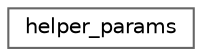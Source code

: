 digraph "Graphical Class Hierarchy"
{
 // LATEX_PDF_SIZE
  bgcolor="transparent";
  edge [fontname=Helvetica,fontsize=10,labelfontname=Helvetica,labelfontsize=10];
  node [fontname=Helvetica,fontsize=10,shape=box,height=0.2,width=0.4];
  rankdir="LR";
  Node0 [label="helper_params",height=0.2,width=0.4,color="grey40", fillcolor="white", style="filled",URL="$structhelper__params.html",tooltip=" "];
}
